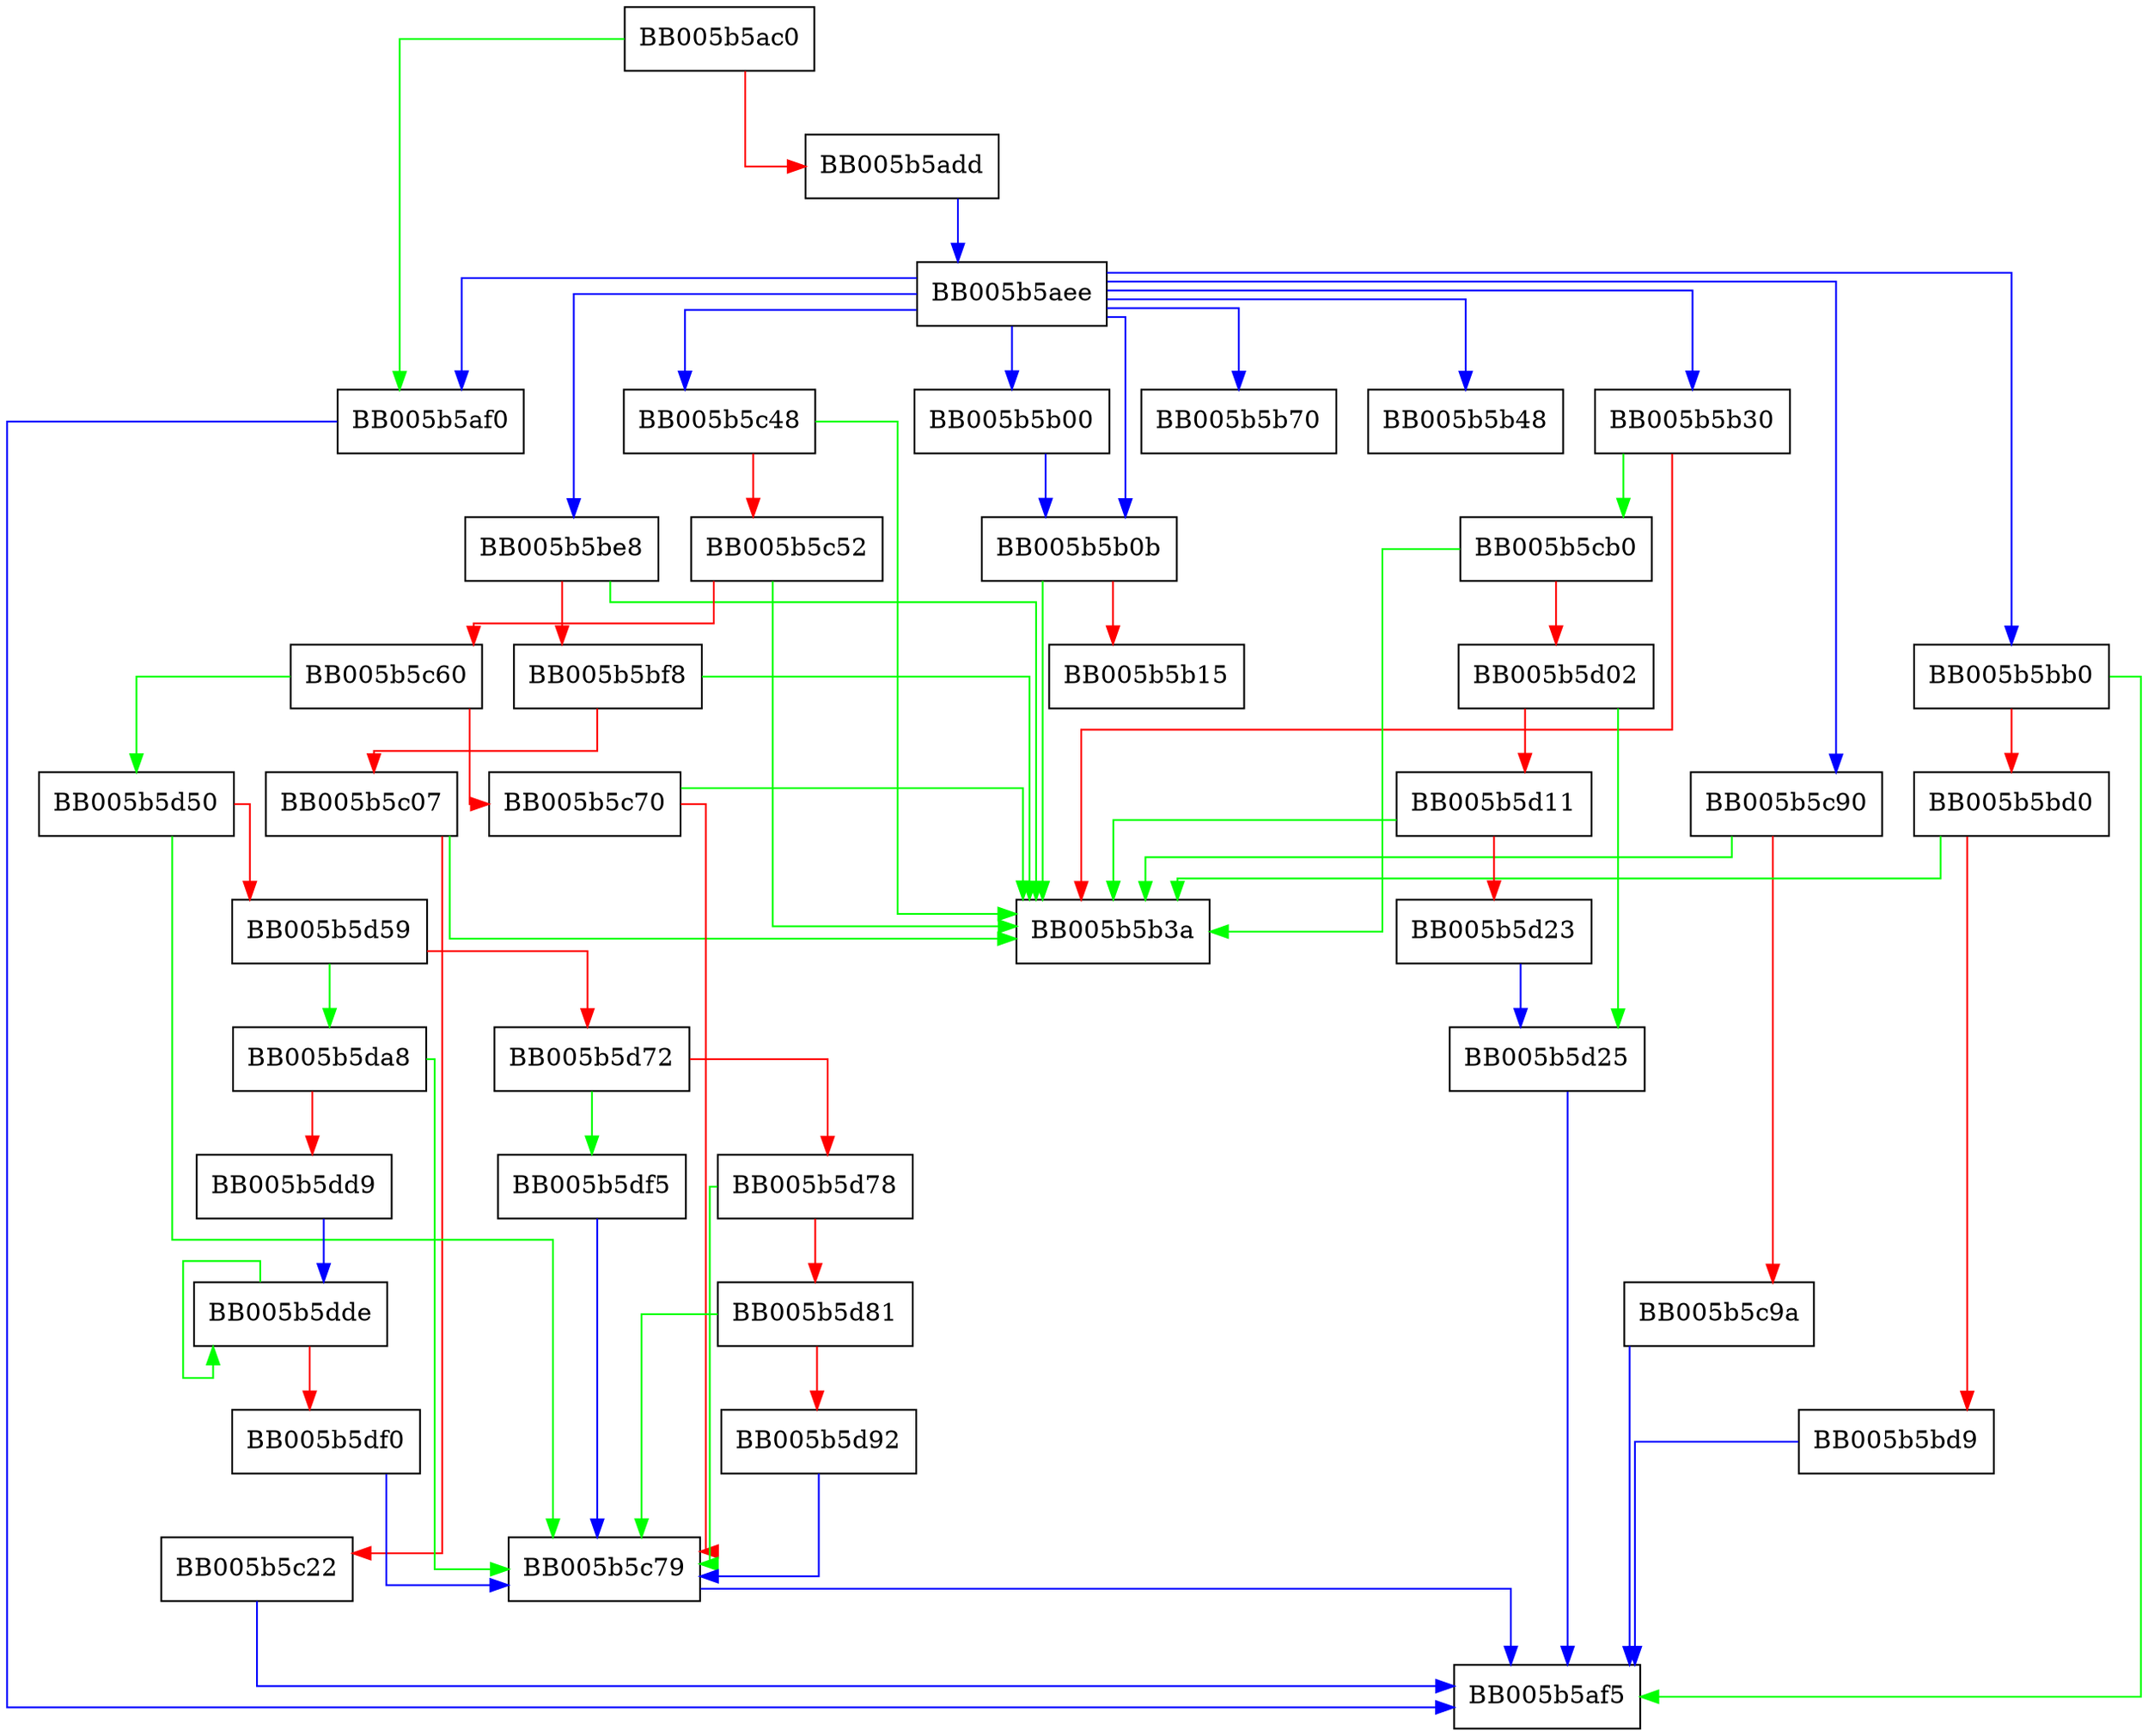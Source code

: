 digraph aes_ccm_ctrl {
  node [shape="box"];
  graph [splines=ortho];
  BB005b5ac0 -> BB005b5af0 [color="green"];
  BB005b5ac0 -> BB005b5add [color="red"];
  BB005b5add -> BB005b5aee [color="blue"];
  BB005b5aee -> BB005b5b70 [color="blue"];
  BB005b5aee -> BB005b5af0 [color="blue"];
  BB005b5aee -> BB005b5bb0 [color="blue"];
  BB005b5aee -> BB005b5b00 [color="blue"];
  BB005b5aee -> BB005b5be8 [color="blue"];
  BB005b5aee -> BB005b5c48 [color="blue"];
  BB005b5aee -> BB005b5c90 [color="blue"];
  BB005b5aee -> BB005b5b0b [color="blue"];
  BB005b5aee -> BB005b5b30 [color="blue"];
  BB005b5aee -> BB005b5b48 [color="blue"];
  BB005b5af0 -> BB005b5af5 [color="blue"];
  BB005b5b00 -> BB005b5b0b [color="blue"];
  BB005b5b0b -> BB005b5b3a [color="green"];
  BB005b5b0b -> BB005b5b15 [color="red"];
  BB005b5b30 -> BB005b5cb0 [color="green"];
  BB005b5b30 -> BB005b5b3a [color="red"];
  BB005b5bb0 -> BB005b5af5 [color="green"];
  BB005b5bb0 -> BB005b5bd0 [color="red"];
  BB005b5bd0 -> BB005b5b3a [color="green"];
  BB005b5bd0 -> BB005b5bd9 [color="red"];
  BB005b5bd9 -> BB005b5af5 [color="blue"];
  BB005b5be8 -> BB005b5b3a [color="green"];
  BB005b5be8 -> BB005b5bf8 [color="red"];
  BB005b5bf8 -> BB005b5b3a [color="green"];
  BB005b5bf8 -> BB005b5c07 [color="red"];
  BB005b5c07 -> BB005b5b3a [color="green"];
  BB005b5c07 -> BB005b5c22 [color="red"];
  BB005b5c22 -> BB005b5af5 [color="blue"];
  BB005b5c48 -> BB005b5b3a [color="green"];
  BB005b5c48 -> BB005b5c52 [color="red"];
  BB005b5c52 -> BB005b5b3a [color="green"];
  BB005b5c52 -> BB005b5c60 [color="red"];
  BB005b5c60 -> BB005b5d50 [color="green"];
  BB005b5c60 -> BB005b5c70 [color="red"];
  BB005b5c70 -> BB005b5b3a [color="green"];
  BB005b5c70 -> BB005b5c79 [color="red"];
  BB005b5c79 -> BB005b5af5 [color="blue"];
  BB005b5c90 -> BB005b5b3a [color="green"];
  BB005b5c90 -> BB005b5c9a [color="red"];
  BB005b5c9a -> BB005b5af5 [color="blue"];
  BB005b5cb0 -> BB005b5b3a [color="green"];
  BB005b5cb0 -> BB005b5d02 [color="red"];
  BB005b5d02 -> BB005b5d25 [color="green"];
  BB005b5d02 -> BB005b5d11 [color="red"];
  BB005b5d11 -> BB005b5b3a [color="green"];
  BB005b5d11 -> BB005b5d23 [color="red"];
  BB005b5d23 -> BB005b5d25 [color="blue"];
  BB005b5d25 -> BB005b5af5 [color="blue"];
  BB005b5d50 -> BB005b5c79 [color="green"];
  BB005b5d50 -> BB005b5d59 [color="red"];
  BB005b5d59 -> BB005b5da8 [color="green"];
  BB005b5d59 -> BB005b5d72 [color="red"];
  BB005b5d72 -> BB005b5df5 [color="green"];
  BB005b5d72 -> BB005b5d78 [color="red"];
  BB005b5d78 -> BB005b5c79 [color="green"];
  BB005b5d78 -> BB005b5d81 [color="red"];
  BB005b5d81 -> BB005b5c79 [color="green"];
  BB005b5d81 -> BB005b5d92 [color="red"];
  BB005b5d92 -> BB005b5c79 [color="blue"];
  BB005b5da8 -> BB005b5c79 [color="green"];
  BB005b5da8 -> BB005b5dd9 [color="red"];
  BB005b5dd9 -> BB005b5dde [color="blue"];
  BB005b5dde -> BB005b5dde [color="green"];
  BB005b5dde -> BB005b5df0 [color="red"];
  BB005b5df0 -> BB005b5c79 [color="blue"];
  BB005b5df5 -> BB005b5c79 [color="blue"];
}